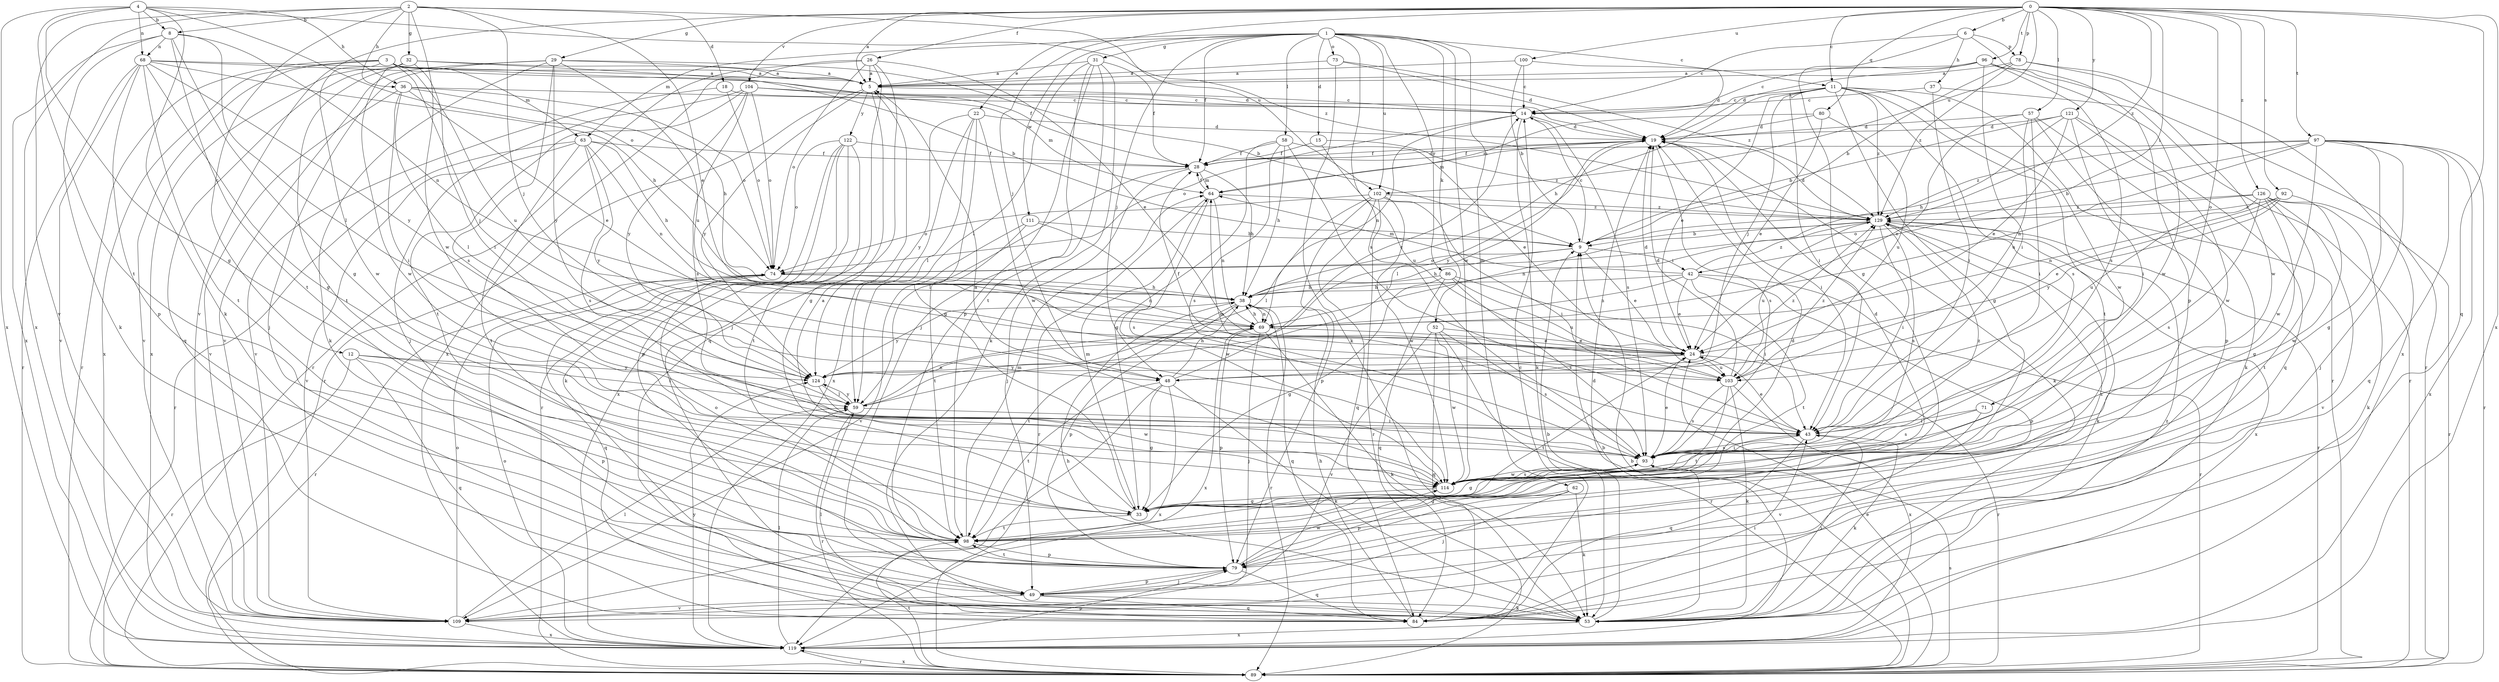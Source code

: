strict digraph  {
0;
1;
2;
3;
4;
5;
6;
8;
9;
11;
12;
14;
15;
18;
19;
22;
24;
26;
28;
29;
31;
32;
33;
36;
37;
38;
42;
43;
48;
49;
52;
53;
57;
58;
59;
62;
63;
64;
68;
69;
71;
73;
74;
78;
79;
80;
84;
86;
89;
92;
93;
96;
97;
98;
100;
102;
103;
104;
109;
111;
114;
119;
121;
122;
124;
126;
129;
0 -> 5  [label=a];
0 -> 6  [label=b];
0 -> 11  [label=c];
0 -> 26  [label=f];
0 -> 29  [label=g];
0 -> 42  [label=i];
0 -> 48  [label=j];
0 -> 57  [label=l];
0 -> 71  [label=o];
0 -> 78  [label=p];
0 -> 80  [label=q];
0 -> 84  [label=q];
0 -> 92  [label=s];
0 -> 96  [label=t];
0 -> 97  [label=t];
0 -> 100  [label=u];
0 -> 102  [label=u];
0 -> 104  [label=v];
0 -> 109  [label=v];
0 -> 119  [label=x];
0 -> 121  [label=y];
0 -> 126  [label=z];
0 -> 129  [label=z];
1 -> 11  [label=c];
1 -> 15  [label=d];
1 -> 22  [label=e];
1 -> 28  [label=f];
1 -> 31  [label=g];
1 -> 48  [label=j];
1 -> 52  [label=k];
1 -> 58  [label=l];
1 -> 62  [label=m];
1 -> 63  [label=m];
1 -> 73  [label=o];
1 -> 86  [label=r];
1 -> 93  [label=s];
1 -> 102  [label=u];
1 -> 111  [label=w];
1 -> 114  [label=w];
2 -> 8  [label=b];
2 -> 12  [label=c];
2 -> 18  [label=d];
2 -> 24  [label=e];
2 -> 32  [label=g];
2 -> 36  [label=h];
2 -> 48  [label=j];
2 -> 102  [label=u];
2 -> 109  [label=v];
2 -> 114  [label=w];
2 -> 119  [label=x];
3 -> 5  [label=a];
3 -> 28  [label=f];
3 -> 48  [label=j];
3 -> 63  [label=m];
3 -> 89  [label=r];
3 -> 103  [label=u];
3 -> 109  [label=v];
3 -> 114  [label=w];
3 -> 119  [label=x];
4 -> 8  [label=b];
4 -> 33  [label=g];
4 -> 36  [label=h];
4 -> 53  [label=k];
4 -> 68  [label=n];
4 -> 74  [label=o];
4 -> 98  [label=t];
4 -> 119  [label=x];
4 -> 129  [label=z];
5 -> 14  [label=c];
5 -> 33  [label=g];
5 -> 89  [label=r];
5 -> 122  [label=y];
5 -> 124  [label=y];
6 -> 14  [label=c];
6 -> 33  [label=g];
6 -> 37  [label=h];
6 -> 78  [label=p];
6 -> 79  [label=p];
8 -> 33  [label=g];
8 -> 53  [label=k];
8 -> 59  [label=l];
8 -> 68  [label=n];
8 -> 69  [label=n];
8 -> 98  [label=t];
8 -> 119  [label=x];
9 -> 14  [label=c];
9 -> 24  [label=e];
9 -> 38  [label=h];
9 -> 42  [label=i];
9 -> 74  [label=o];
11 -> 14  [label=c];
11 -> 24  [label=e];
11 -> 33  [label=g];
11 -> 38  [label=h];
11 -> 43  [label=i];
11 -> 48  [label=j];
11 -> 89  [label=r];
11 -> 93  [label=s];
11 -> 98  [label=t];
11 -> 114  [label=w];
11 -> 129  [label=z];
12 -> 59  [label=l];
12 -> 79  [label=p];
12 -> 84  [label=q];
12 -> 89  [label=r];
12 -> 124  [label=y];
14 -> 19  [label=d];
14 -> 53  [label=k];
14 -> 69  [label=n];
14 -> 74  [label=o];
14 -> 93  [label=s];
15 -> 28  [label=f];
15 -> 103  [label=u];
15 -> 129  [label=z];
18 -> 14  [label=c];
18 -> 74  [label=o];
18 -> 109  [label=v];
19 -> 28  [label=f];
19 -> 43  [label=i];
19 -> 53  [label=k];
19 -> 59  [label=l];
19 -> 64  [label=m];
19 -> 93  [label=s];
19 -> 124  [label=y];
22 -> 19  [label=d];
22 -> 33  [label=g];
22 -> 59  [label=l];
22 -> 114  [label=w];
22 -> 119  [label=x];
22 -> 124  [label=y];
24 -> 19  [label=d];
24 -> 48  [label=j];
24 -> 89  [label=r];
24 -> 98  [label=t];
24 -> 103  [label=u];
24 -> 124  [label=y];
26 -> 5  [label=a];
26 -> 24  [label=e];
26 -> 49  [label=j];
26 -> 74  [label=o];
26 -> 84  [label=q];
26 -> 89  [label=r];
26 -> 119  [label=x];
28 -> 19  [label=d];
28 -> 38  [label=h];
28 -> 49  [label=j];
28 -> 59  [label=l];
28 -> 64  [label=m];
29 -> 5  [label=a];
29 -> 9  [label=b];
29 -> 49  [label=j];
29 -> 53  [label=k];
29 -> 93  [label=s];
29 -> 103  [label=u];
29 -> 109  [label=v];
29 -> 124  [label=y];
31 -> 5  [label=a];
31 -> 28  [label=f];
31 -> 49  [label=j];
31 -> 53  [label=k];
31 -> 59  [label=l];
31 -> 79  [label=p];
31 -> 98  [label=t];
32 -> 5  [label=a];
32 -> 9  [label=b];
32 -> 43  [label=i];
32 -> 84  [label=q];
32 -> 98  [label=t];
32 -> 114  [label=w];
32 -> 119  [label=x];
33 -> 5  [label=a];
33 -> 64  [label=m];
33 -> 98  [label=t];
36 -> 14  [label=c];
36 -> 24  [label=e];
36 -> 38  [label=h];
36 -> 43  [label=i];
36 -> 59  [label=l];
36 -> 74  [label=o];
36 -> 109  [label=v];
37 -> 14  [label=c];
37 -> 43  [label=i];
37 -> 89  [label=r];
38 -> 69  [label=n];
38 -> 79  [label=p];
38 -> 84  [label=q];
38 -> 89  [label=r];
38 -> 98  [label=t];
38 -> 124  [label=y];
42 -> 24  [label=e];
42 -> 38  [label=h];
42 -> 64  [label=m];
42 -> 69  [label=n];
42 -> 79  [label=p];
42 -> 89  [label=r];
42 -> 98  [label=t];
42 -> 129  [label=z];
43 -> 24  [label=e];
43 -> 53  [label=k];
43 -> 64  [label=m];
43 -> 84  [label=q];
43 -> 93  [label=s];
48 -> 14  [label=c];
48 -> 33  [label=g];
48 -> 38  [label=h];
48 -> 53  [label=k];
48 -> 98  [label=t];
48 -> 109  [label=v];
48 -> 119  [label=x];
48 -> 129  [label=z];
49 -> 53  [label=k];
49 -> 79  [label=p];
49 -> 84  [label=q];
49 -> 109  [label=v];
52 -> 24  [label=e];
52 -> 84  [label=q];
52 -> 89  [label=r];
52 -> 93  [label=s];
52 -> 109  [label=v];
52 -> 114  [label=w];
53 -> 9  [label=b];
53 -> 19  [label=d];
53 -> 38  [label=h];
53 -> 43  [label=i];
53 -> 59  [label=l];
53 -> 119  [label=x];
53 -> 129  [label=z];
57 -> 19  [label=d];
57 -> 24  [label=e];
57 -> 43  [label=i];
57 -> 53  [label=k];
57 -> 79  [label=p];
57 -> 103  [label=u];
58 -> 24  [label=e];
58 -> 28  [label=f];
58 -> 33  [label=g];
58 -> 38  [label=h];
58 -> 43  [label=i];
58 -> 93  [label=s];
59 -> 43  [label=i];
59 -> 69  [label=n];
59 -> 89  [label=r];
59 -> 124  [label=y];
62 -> 33  [label=g];
62 -> 49  [label=j];
62 -> 53  [label=k];
62 -> 79  [label=p];
63 -> 28  [label=f];
63 -> 38  [label=h];
63 -> 69  [label=n];
63 -> 89  [label=r];
63 -> 93  [label=s];
63 -> 98  [label=t];
63 -> 109  [label=v];
63 -> 124  [label=y];
64 -> 28  [label=f];
64 -> 69  [label=n];
64 -> 89  [label=r];
64 -> 93  [label=s];
64 -> 129  [label=z];
68 -> 5  [label=a];
68 -> 19  [label=d];
68 -> 33  [label=g];
68 -> 38  [label=h];
68 -> 79  [label=p];
68 -> 89  [label=r];
68 -> 98  [label=t];
68 -> 109  [label=v];
68 -> 124  [label=y];
69 -> 24  [label=e];
69 -> 38  [label=h];
69 -> 49  [label=j];
69 -> 53  [label=k];
69 -> 79  [label=p];
69 -> 119  [label=x];
71 -> 43  [label=i];
71 -> 93  [label=s];
71 -> 109  [label=v];
73 -> 5  [label=a];
73 -> 19  [label=d];
73 -> 53  [label=k];
73 -> 129  [label=z];
74 -> 38  [label=h];
74 -> 69  [label=n];
74 -> 84  [label=q];
74 -> 89  [label=r];
78 -> 5  [label=a];
78 -> 9  [label=b];
78 -> 114  [label=w];
78 -> 119  [label=x];
78 -> 129  [label=z];
79 -> 49  [label=j];
79 -> 84  [label=q];
79 -> 98  [label=t];
79 -> 114  [label=w];
79 -> 129  [label=z];
80 -> 19  [label=d];
80 -> 24  [label=e];
80 -> 64  [label=m];
80 -> 103  [label=u];
84 -> 14  [label=c];
84 -> 38  [label=h];
84 -> 43  [label=i];
86 -> 33  [label=g];
86 -> 38  [label=h];
86 -> 43  [label=i];
86 -> 84  [label=q];
86 -> 93  [label=s];
86 -> 103  [label=u];
89 -> 9  [label=b];
89 -> 24  [label=e];
89 -> 93  [label=s];
89 -> 98  [label=t];
89 -> 119  [label=x];
92 -> 24  [label=e];
92 -> 69  [label=n];
92 -> 114  [label=w];
92 -> 124  [label=y];
92 -> 129  [label=z];
93 -> 24  [label=e];
93 -> 33  [label=g];
93 -> 43  [label=i];
93 -> 114  [label=w];
93 -> 129  [label=z];
96 -> 5  [label=a];
96 -> 14  [label=c];
96 -> 19  [label=d];
96 -> 43  [label=i];
96 -> 89  [label=r];
96 -> 93  [label=s];
96 -> 114  [label=w];
97 -> 9  [label=b];
97 -> 28  [label=f];
97 -> 33  [label=g];
97 -> 49  [label=j];
97 -> 69  [label=n];
97 -> 84  [label=q];
97 -> 89  [label=r];
97 -> 114  [label=w];
97 -> 119  [label=x];
97 -> 129  [label=z];
98 -> 19  [label=d];
98 -> 64  [label=m];
98 -> 74  [label=o];
98 -> 79  [label=p];
100 -> 5  [label=a];
100 -> 9  [label=b];
100 -> 14  [label=c];
100 -> 19  [label=d];
102 -> 43  [label=i];
102 -> 59  [label=l];
102 -> 74  [label=o];
102 -> 79  [label=p];
102 -> 84  [label=q];
102 -> 89  [label=r];
102 -> 114  [label=w];
102 -> 129  [label=z];
103 -> 19  [label=d];
103 -> 28  [label=f];
103 -> 53  [label=k];
103 -> 93  [label=s];
103 -> 98  [label=t];
103 -> 119  [label=x];
103 -> 129  [label=z];
104 -> 14  [label=c];
104 -> 49  [label=j];
104 -> 64  [label=m];
104 -> 74  [label=o];
104 -> 93  [label=s];
104 -> 98  [label=t];
104 -> 124  [label=y];
109 -> 59  [label=l];
109 -> 74  [label=o];
109 -> 119  [label=x];
111 -> 9  [label=b];
111 -> 98  [label=t];
111 -> 109  [label=v];
111 -> 114  [label=w];
114 -> 5  [label=a];
114 -> 19  [label=d];
114 -> 33  [label=g];
114 -> 93  [label=s];
119 -> 9  [label=b];
119 -> 59  [label=l];
119 -> 74  [label=o];
119 -> 79  [label=p];
119 -> 89  [label=r];
119 -> 124  [label=y];
121 -> 9  [label=b];
121 -> 19  [label=d];
121 -> 24  [label=e];
121 -> 38  [label=h];
121 -> 43  [label=i];
121 -> 84  [label=q];
121 -> 114  [label=w];
122 -> 28  [label=f];
122 -> 53  [label=k];
122 -> 74  [label=o];
122 -> 79  [label=p];
122 -> 89  [label=r];
122 -> 98  [label=t];
122 -> 119  [label=x];
124 -> 59  [label=l];
124 -> 114  [label=w];
126 -> 33  [label=g];
126 -> 53  [label=k];
126 -> 74  [label=o];
126 -> 89  [label=r];
126 -> 93  [label=s];
126 -> 98  [label=t];
126 -> 103  [label=u];
126 -> 109  [label=v];
126 -> 129  [label=z];
129 -> 9  [label=b];
129 -> 19  [label=d];
129 -> 43  [label=i];
129 -> 53  [label=k];
129 -> 69  [label=n];
129 -> 89  [label=r];
129 -> 93  [label=s];
129 -> 103  [label=u];
129 -> 119  [label=x];
}
